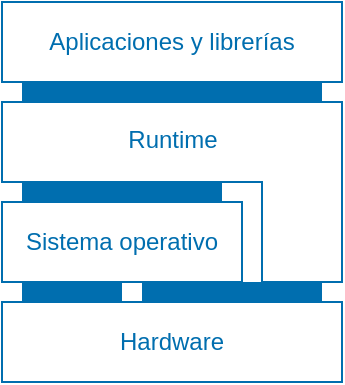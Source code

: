 <mxfile>
    <diagram id="shR7l1z_CxIOuZ4IrIi_" name="Page-1">
        <mxGraphModel dx="261" dy="266" grid="1" gridSize="10" guides="1" tooltips="1" connect="1" arrows="1" fold="1" page="1" pageScale="1" pageWidth="850" pageHeight="1100" math="0" shadow="0">
            <root>
                <mxCell id="0"/>
                <mxCell id="1" parent="0"/>
                <mxCell id="34" value="" style="shape=corner;whiteSpace=wrap;html=1;direction=south;dx=40;dy=40;fillColor=none;fontColor=light-dark(#006EAF,#006EAF);strokeColor=light-dark(#006EAF,#006EAF);fillStyle=hatch;" parent="1" vertex="1">
                    <mxGeometry x="40" y="90" width="170" height="90" as="geometry"/>
                </mxCell>
                <mxCell id="20" value="" style="rounded=0;whiteSpace=wrap;html=1;fillColor=light-dark(#006EAF,#006EAF);fontColor=light-dark(#006EAF,#006EAF);strokeColor=none;" parent="1" vertex="1">
                    <mxGeometry x="50" y="180" width="50" height="10" as="geometry"/>
                </mxCell>
                <mxCell id="21" value="" style="rounded=0;whiteSpace=wrap;html=1;fillColor=light-dark(#006EAF,#006EAF);fontColor=light-dark(#006EAF,#006EAF);strokeColor=none;" parent="1" vertex="1">
                    <mxGeometry x="110" y="180" width="90" height="10" as="geometry"/>
                </mxCell>
                <mxCell id="22" value="" style="rounded=0;whiteSpace=wrap;html=1;fillColor=light-dark(#006EAF,#006EAF);fontColor=light-dark(#006EAF,#006EAF);strokeColor=none;" parent="1" vertex="1">
                    <mxGeometry x="50" y="130" width="100" height="10" as="geometry"/>
                </mxCell>
                <mxCell id="23" value="" style="rounded=0;whiteSpace=wrap;html=1;fillColor=light-dark(#006EAF,#006EAF);fontColor=light-dark(#006EAF,#006EAF);strokeColor=none;" parent="1" vertex="1">
                    <mxGeometry x="50" y="80" width="150" height="10" as="geometry"/>
                </mxCell>
                <mxCell id="2" value="Hardware" style="rounded=0;whiteSpace=wrap;html=1;fillColor=none;fontColor=light-dark(#006EAF,#006EAF);strokeColor=light-dark(#006EAF,#006EAF);" parent="1" vertex="1">
                    <mxGeometry x="40" y="190" width="170" height="40" as="geometry"/>
                </mxCell>
                <mxCell id="4" value="Sistema operativo" style="rounded=0;whiteSpace=wrap;html=1;fillColor=none;fontColor=light-dark(#006EAF,#006EAF);strokeColor=light-dark(#006EAF,#006EAF);" parent="1" vertex="1">
                    <mxGeometry x="40" y="140" width="120" height="40" as="geometry"/>
                </mxCell>
                <mxCell id="18" value="Runtime" style="text;html=1;align=center;verticalAlign=middle;resizable=0;points=[];autosize=1;strokeColor=none;fillColor=none;fontColor=light-dark(#006EAF,#006EAF);" parent="1" vertex="1">
                    <mxGeometry x="90" y="94" width="70" height="30" as="geometry"/>
                </mxCell>
                <mxCell id="32" value="&lt;span style=&quot;text-wrap-mode: nowrap;&quot;&gt;&lt;font style=&quot;color: light-dark(rgb(0, 110, 175), rgb(0, 110, 175));&quot;&gt;Aplicaciones y librerías&lt;/font&gt;&lt;/span&gt;" style="rounded=0;whiteSpace=wrap;html=1;fillColor=none;fontColor=light-dark(#006EAF,#006EAF);strokeColor=light-dark(#006EAF,#006EAF);" parent="1" vertex="1">
                    <mxGeometry x="40" y="40" width="170" height="40" as="geometry"/>
                </mxCell>
            </root>
        </mxGraphModel>
    </diagram>
</mxfile>